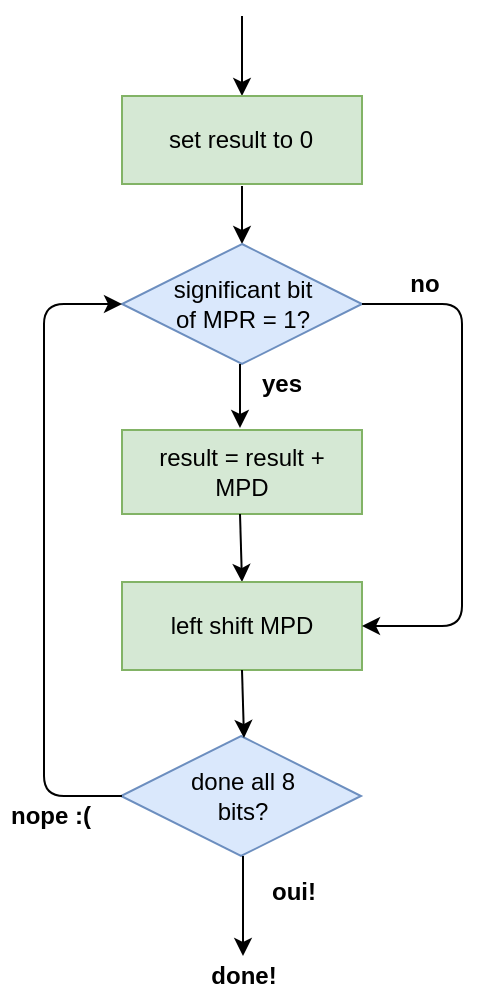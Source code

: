 <mxfile version="12.1.9" type="device" pages="1"><diagram id="eZiQjWj-PTUH3s0EskUE" name="Page-1"><mxGraphModel dx="772" dy="532" grid="1" gridSize="11" guides="1" tooltips="1" connect="1" arrows="1" fold="1" page="1" pageScale="1" pageWidth="827" pageHeight="1169" math="0" shadow="0"><root><mxCell id="0"/><mxCell id="1" parent="0"/><mxCell id="euprR-gjrwtBO0Wfh9bi-15" value="" style="rounded=0;whiteSpace=wrap;html=1;fillColor=#d5e8d4;strokeColor=#82b366;" vertex="1" parent="1"><mxGeometry x="380" y="353" width="120" height="42" as="geometry"/></mxCell><mxCell id="euprR-gjrwtBO0Wfh9bi-1" value="" style="endArrow=classic;html=1;" edge="1" parent="1"><mxGeometry width="50" height="50" relative="1" as="geometry"><mxPoint x="440" y="146" as="sourcePoint"/><mxPoint x="440" y="186" as="targetPoint"/><Array as="points"/></mxGeometry></mxCell><mxCell id="euprR-gjrwtBO0Wfh9bi-2" value="" style="rounded=0;whiteSpace=wrap;html=1;fillColor=#d5e8d4;strokeColor=#82b366;" vertex="1" parent="1"><mxGeometry x="380" y="186" width="120" height="44" as="geometry"/></mxCell><mxCell id="euprR-gjrwtBO0Wfh9bi-3" value="&lt;pre&gt;&lt;font face=&quot;Helvetica&quot;&gt;set result to 0&lt;/font&gt;&lt;/pre&gt;" style="text;html=1;strokeColor=none;fillColor=none;align=center;verticalAlign=middle;whiteSpace=wrap;rounded=0;fontFamily=source code pro;" vertex="1" parent="1"><mxGeometry x="413" y="198" width="53" height="20" as="geometry"/></mxCell><mxCell id="euprR-gjrwtBO0Wfh9bi-6" value="" style="endArrow=classic;html=1;" edge="1" parent="1"><mxGeometry width="50" height="50" relative="1" as="geometry"><mxPoint x="440" y="231" as="sourcePoint"/><mxPoint x="440" y="260" as="targetPoint"/><Array as="points"/></mxGeometry></mxCell><mxCell id="euprR-gjrwtBO0Wfh9bi-7" value="" style="rhombus;whiteSpace=wrap;html=1;fillColor=#dae8fc;strokeColor=#6c8ebf;" vertex="1" parent="1"><mxGeometry x="380" y="260" width="120" height="60" as="geometry"/></mxCell><mxCell id="euprR-gjrwtBO0Wfh9bi-8" value="significant bit of MPR = 1?" style="text;html=1;strokeColor=none;fillColor=none;align=center;verticalAlign=middle;whiteSpace=wrap;rounded=0;" vertex="1" parent="1"><mxGeometry x="400.5" y="280" width="79" height="20" as="geometry"/></mxCell><mxCell id="euprR-gjrwtBO0Wfh9bi-9" value="" style="endArrow=classic;html=1;" edge="1" parent="1"><mxGeometry width="50" height="50" relative="1" as="geometry"><mxPoint x="439" y="320" as="sourcePoint"/><mxPoint x="439" y="352" as="targetPoint"/><Array as="points"/></mxGeometry></mxCell><mxCell id="euprR-gjrwtBO0Wfh9bi-10" value="&lt;b&gt;yes&lt;/b&gt;" style="text;html=1;strokeColor=none;fillColor=none;align=center;verticalAlign=middle;whiteSpace=wrap;rounded=0;" vertex="1" parent="1"><mxGeometry x="440" y="320" width="40" height="20" as="geometry"/></mxCell><mxCell id="euprR-gjrwtBO0Wfh9bi-12" value="result = result + MPD" style="text;html=1;strokeColor=none;fillColor=none;align=center;verticalAlign=middle;whiteSpace=wrap;rounded=0;" vertex="1" parent="1"><mxGeometry x="389.5" y="364" width="100" height="20" as="geometry"/></mxCell><mxCell id="euprR-gjrwtBO0Wfh9bi-16" value="" style="endArrow=classic;html=1;entryX=0.5;entryY=0;entryDx=0;entryDy=0;" edge="1" parent="1" target="euprR-gjrwtBO0Wfh9bi-17"><mxGeometry width="50" height="50" relative="1" as="geometry"><mxPoint x="439" y="395" as="sourcePoint"/><mxPoint x="439" y="418" as="targetPoint"/><Array as="points"/></mxGeometry></mxCell><mxCell id="euprR-gjrwtBO0Wfh9bi-17" value="" style="rounded=0;whiteSpace=wrap;html=1;fillColor=#d5e8d4;strokeColor=#82b366;" vertex="1" parent="1"><mxGeometry x="380" y="429" width="120" height="44" as="geometry"/></mxCell><mxCell id="euprR-gjrwtBO0Wfh9bi-19" value="left shift MPD" style="text;html=1;strokeColor=none;fillColor=none;align=center;verticalAlign=middle;whiteSpace=wrap;rounded=0;" vertex="1" parent="1"><mxGeometry x="395.5" y="441" width="88" height="20" as="geometry"/></mxCell><mxCell id="euprR-gjrwtBO0Wfh9bi-22" value="" style="endArrow=classic;html=1;entryX=1;entryY=0.5;entryDx=0;entryDy=0;" edge="1" parent="1" target="euprR-gjrwtBO0Wfh9bi-17"><mxGeometry width="50" height="50" relative="1" as="geometry"><mxPoint x="550" y="374" as="sourcePoint"/><mxPoint x="550" y="440" as="targetPoint"/><Array as="points"><mxPoint x="550" y="451"/></Array></mxGeometry></mxCell><mxCell id="euprR-gjrwtBO0Wfh9bi-23" value="" style="rhombus;whiteSpace=wrap;html=1;fillColor=#dae8fc;strokeColor=#6c8ebf;" vertex="1" parent="1"><mxGeometry x="379.5" y="506" width="120" height="60" as="geometry"/></mxCell><mxCell id="euprR-gjrwtBO0Wfh9bi-24" value="" style="endArrow=classic;html=1;" edge="1" parent="1"><mxGeometry width="50" height="50" relative="1" as="geometry"><mxPoint x="440" y="473" as="sourcePoint"/><mxPoint x="441" y="507" as="targetPoint"/><Array as="points"/></mxGeometry></mxCell><mxCell id="euprR-gjrwtBO0Wfh9bi-25" value="done all 8 bits?" style="text;html=1;strokeColor=none;fillColor=none;align=center;verticalAlign=middle;whiteSpace=wrap;rounded=0;" vertex="1" parent="1"><mxGeometry x="413" y="526" width="55" height="20" as="geometry"/></mxCell><mxCell id="euprR-gjrwtBO0Wfh9bi-26" value="" style="endArrow=none;html=1;" edge="1" parent="1"><mxGeometry width="50" height="50" relative="1" as="geometry"><mxPoint x="341" y="341" as="sourcePoint"/><mxPoint x="380" y="536" as="targetPoint"/><Array as="points"><mxPoint x="341" y="536"/></Array></mxGeometry></mxCell><mxCell id="euprR-gjrwtBO0Wfh9bi-28" value="" style="endArrow=classic;html=1;entryX=0;entryY=0.5;entryDx=0;entryDy=0;" edge="1" parent="1" target="euprR-gjrwtBO0Wfh9bi-7"><mxGeometry width="50" height="50" relative="1" as="geometry"><mxPoint x="341" y="341" as="sourcePoint"/><mxPoint x="352" y="224" as="targetPoint"/><Array as="points"><mxPoint x="341" y="290"/></Array></mxGeometry></mxCell><mxCell id="euprR-gjrwtBO0Wfh9bi-29" value="&lt;b&gt;nope :(&lt;/b&gt;" style="text;html=1;strokeColor=none;fillColor=none;align=center;verticalAlign=middle;whiteSpace=wrap;rounded=0;" vertex="1" parent="1"><mxGeometry x="319" y="536" width="51" height="20" as="geometry"/></mxCell><mxCell id="euprR-gjrwtBO0Wfh9bi-30" value="&lt;b&gt;oui!&lt;/b&gt;" style="text;html=1;strokeColor=none;fillColor=none;align=center;verticalAlign=middle;whiteSpace=wrap;rounded=0;" vertex="1" parent="1"><mxGeometry x="446" y="574" width="40" height="20" as="geometry"/></mxCell><mxCell id="euprR-gjrwtBO0Wfh9bi-31" value="" style="endArrow=classic;html=1;entryX=0.5;entryY=0;entryDx=0;entryDy=0;" edge="1" parent="1" target="euprR-gjrwtBO0Wfh9bi-33"><mxGeometry width="50" height="50" relative="1" as="geometry"><mxPoint x="440.5" y="566" as="sourcePoint"/><mxPoint x="440.7" y="586" as="targetPoint"/></mxGeometry></mxCell><mxCell id="euprR-gjrwtBO0Wfh9bi-33" value="&lt;b&gt;done!&lt;/b&gt;" style="text;html=1;strokeColor=none;fillColor=none;align=center;verticalAlign=middle;whiteSpace=wrap;rounded=0;" vertex="1" parent="1"><mxGeometry x="420.5" y="616" width="40" height="20" as="geometry"/></mxCell><mxCell id="euprR-gjrwtBO0Wfh9bi-36" value="&lt;b&gt;no&lt;/b&gt;" style="text;html=1;strokeColor=none;fillColor=none;align=center;verticalAlign=middle;whiteSpace=wrap;rounded=0;" vertex="1" parent="1"><mxGeometry x="506" y="270" width="51" height="20" as="geometry"/></mxCell><mxCell id="euprR-gjrwtBO0Wfh9bi-37" value="" style="endArrow=none;html=1;exitX=1;exitY=0.5;exitDx=0;exitDy=0;" edge="1" parent="1" source="euprR-gjrwtBO0Wfh9bi-7"><mxGeometry width="50" height="50" relative="1" as="geometry"><mxPoint x="308" y="710" as="sourcePoint"/><mxPoint x="550" y="374" as="targetPoint"/><Array as="points"><mxPoint x="550" y="290"/></Array></mxGeometry></mxCell></root></mxGraphModel></diagram></mxfile>
